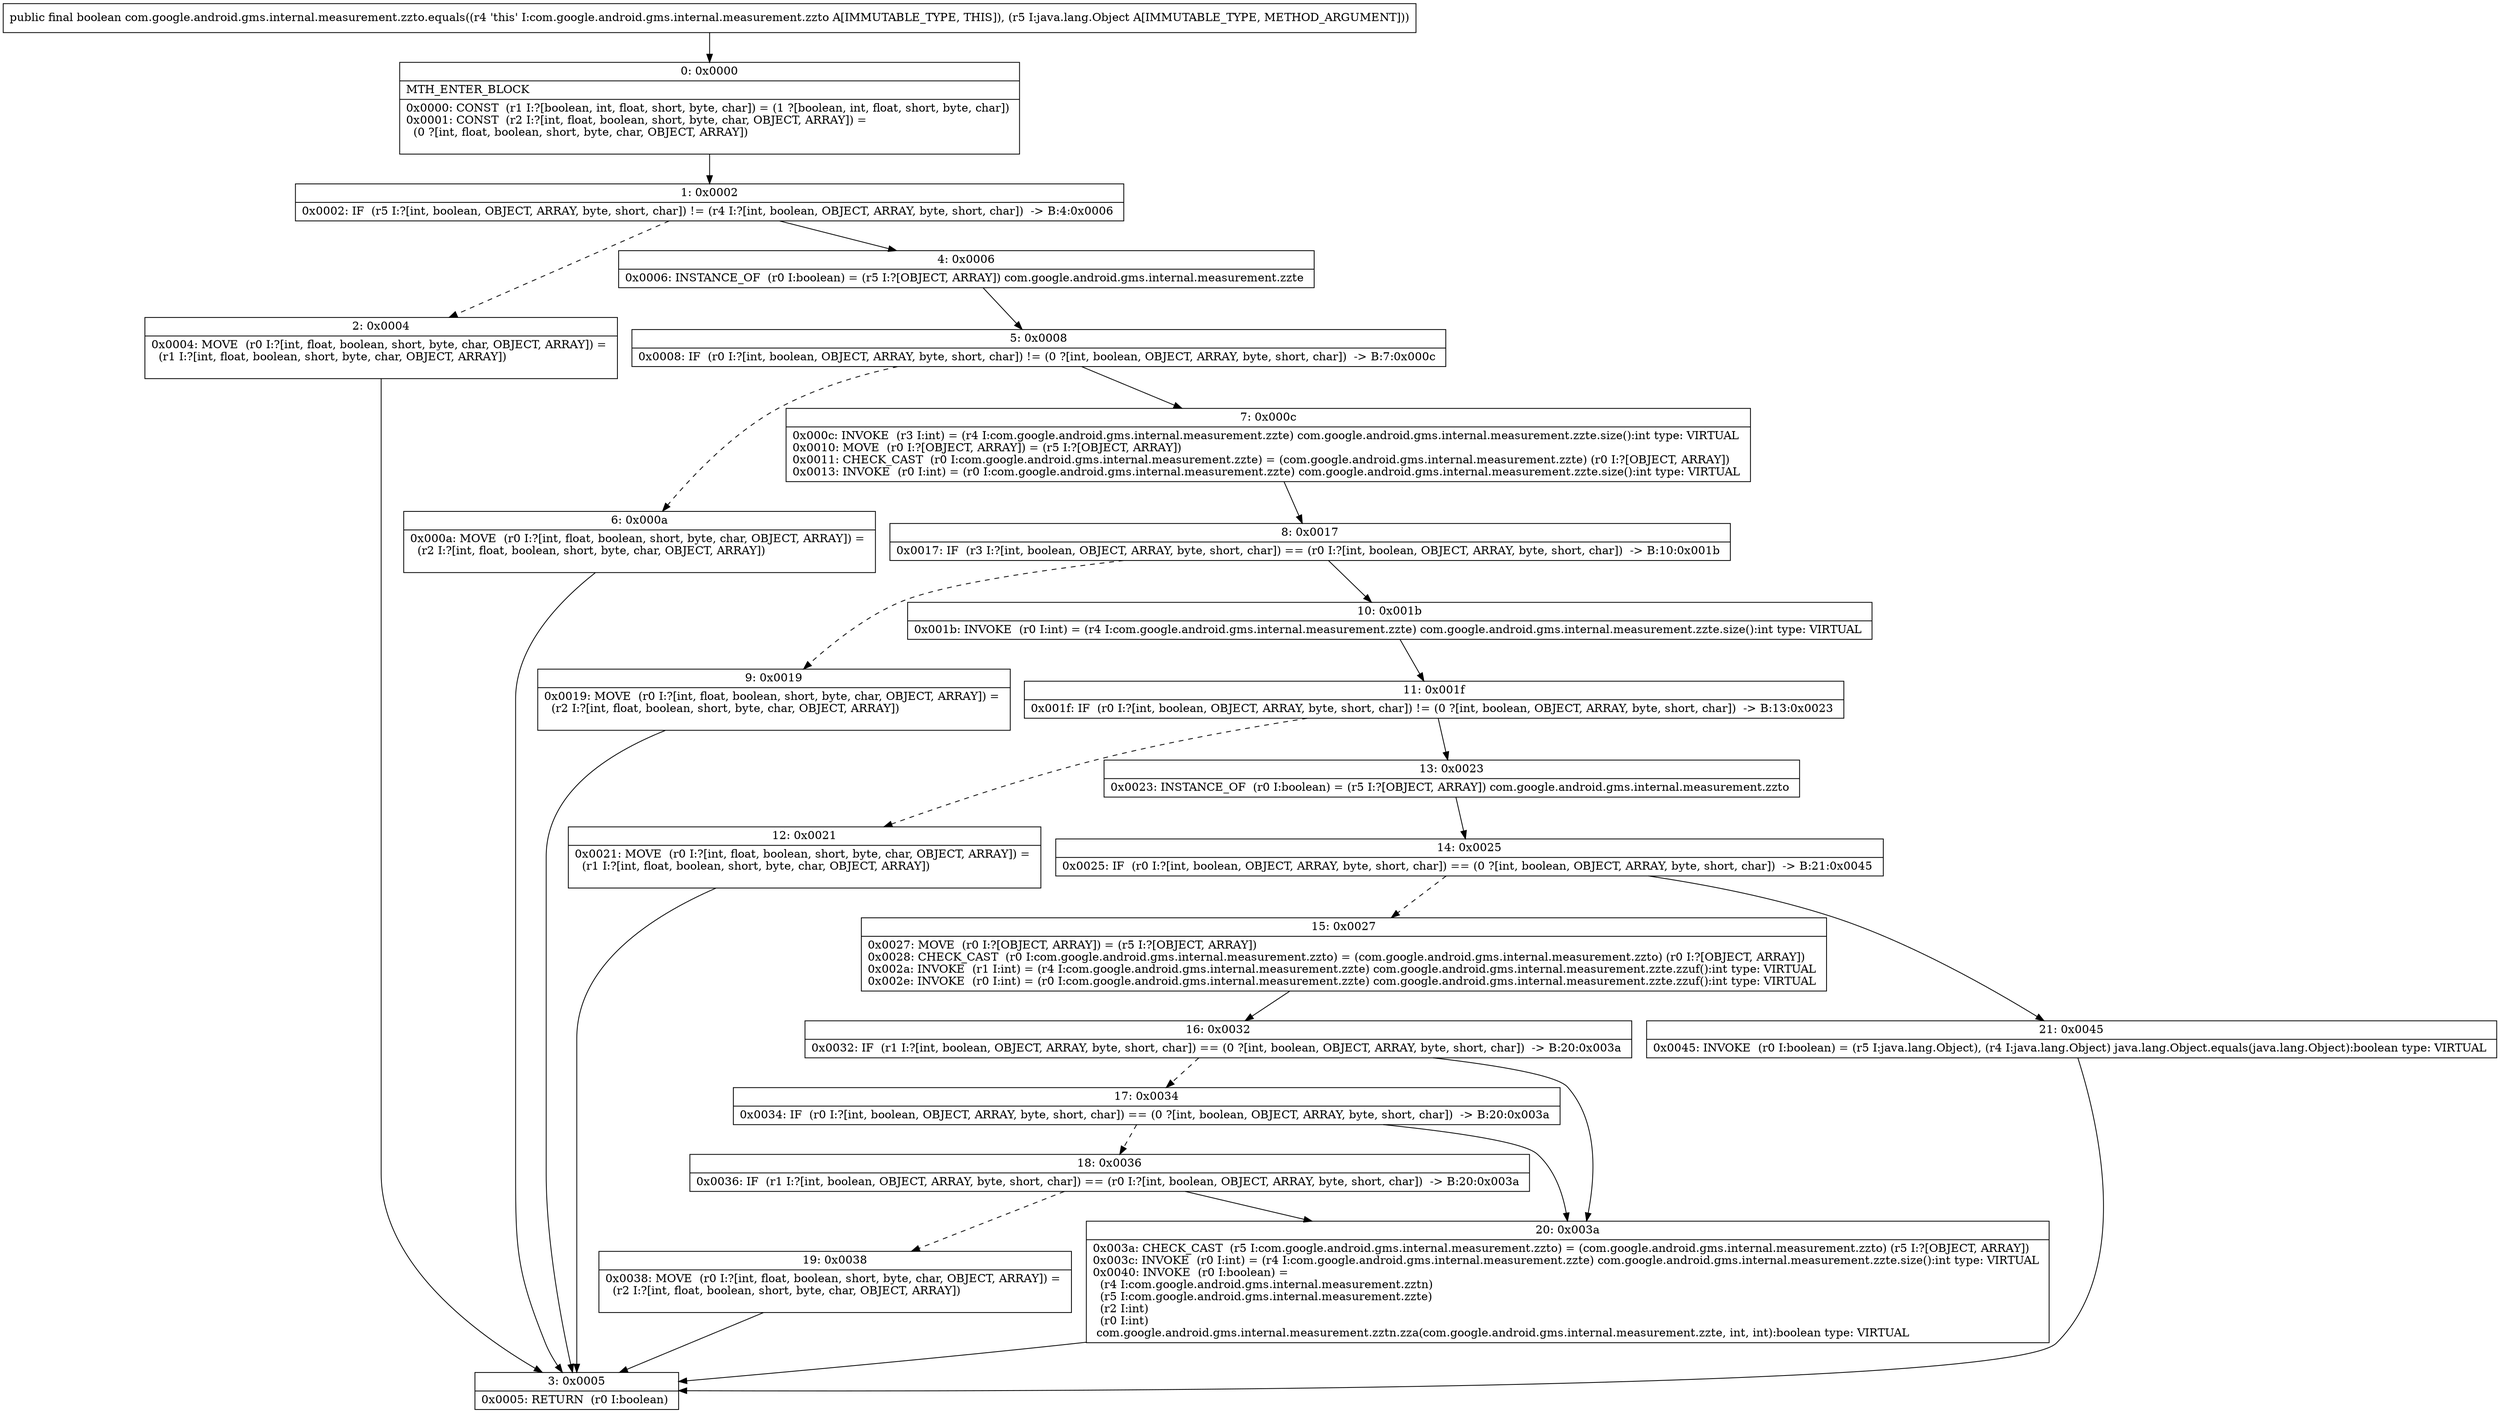 digraph "CFG forcom.google.android.gms.internal.measurement.zzto.equals(Ljava\/lang\/Object;)Z" {
Node_0 [shape=record,label="{0\:\ 0x0000|MTH_ENTER_BLOCK\l|0x0000: CONST  (r1 I:?[boolean, int, float, short, byte, char]) = (1 ?[boolean, int, float, short, byte, char]) \l0x0001: CONST  (r2 I:?[int, float, boolean, short, byte, char, OBJECT, ARRAY]) = \l  (0 ?[int, float, boolean, short, byte, char, OBJECT, ARRAY])\l \l}"];
Node_1 [shape=record,label="{1\:\ 0x0002|0x0002: IF  (r5 I:?[int, boolean, OBJECT, ARRAY, byte, short, char]) != (r4 I:?[int, boolean, OBJECT, ARRAY, byte, short, char])  \-\> B:4:0x0006 \l}"];
Node_2 [shape=record,label="{2\:\ 0x0004|0x0004: MOVE  (r0 I:?[int, float, boolean, short, byte, char, OBJECT, ARRAY]) = \l  (r1 I:?[int, float, boolean, short, byte, char, OBJECT, ARRAY])\l \l}"];
Node_3 [shape=record,label="{3\:\ 0x0005|0x0005: RETURN  (r0 I:boolean) \l}"];
Node_4 [shape=record,label="{4\:\ 0x0006|0x0006: INSTANCE_OF  (r0 I:boolean) = (r5 I:?[OBJECT, ARRAY]) com.google.android.gms.internal.measurement.zzte \l}"];
Node_5 [shape=record,label="{5\:\ 0x0008|0x0008: IF  (r0 I:?[int, boolean, OBJECT, ARRAY, byte, short, char]) != (0 ?[int, boolean, OBJECT, ARRAY, byte, short, char])  \-\> B:7:0x000c \l}"];
Node_6 [shape=record,label="{6\:\ 0x000a|0x000a: MOVE  (r0 I:?[int, float, boolean, short, byte, char, OBJECT, ARRAY]) = \l  (r2 I:?[int, float, boolean, short, byte, char, OBJECT, ARRAY])\l \l}"];
Node_7 [shape=record,label="{7\:\ 0x000c|0x000c: INVOKE  (r3 I:int) = (r4 I:com.google.android.gms.internal.measurement.zzte) com.google.android.gms.internal.measurement.zzte.size():int type: VIRTUAL \l0x0010: MOVE  (r0 I:?[OBJECT, ARRAY]) = (r5 I:?[OBJECT, ARRAY]) \l0x0011: CHECK_CAST  (r0 I:com.google.android.gms.internal.measurement.zzte) = (com.google.android.gms.internal.measurement.zzte) (r0 I:?[OBJECT, ARRAY]) \l0x0013: INVOKE  (r0 I:int) = (r0 I:com.google.android.gms.internal.measurement.zzte) com.google.android.gms.internal.measurement.zzte.size():int type: VIRTUAL \l}"];
Node_8 [shape=record,label="{8\:\ 0x0017|0x0017: IF  (r3 I:?[int, boolean, OBJECT, ARRAY, byte, short, char]) == (r0 I:?[int, boolean, OBJECT, ARRAY, byte, short, char])  \-\> B:10:0x001b \l}"];
Node_9 [shape=record,label="{9\:\ 0x0019|0x0019: MOVE  (r0 I:?[int, float, boolean, short, byte, char, OBJECT, ARRAY]) = \l  (r2 I:?[int, float, boolean, short, byte, char, OBJECT, ARRAY])\l \l}"];
Node_10 [shape=record,label="{10\:\ 0x001b|0x001b: INVOKE  (r0 I:int) = (r4 I:com.google.android.gms.internal.measurement.zzte) com.google.android.gms.internal.measurement.zzte.size():int type: VIRTUAL \l}"];
Node_11 [shape=record,label="{11\:\ 0x001f|0x001f: IF  (r0 I:?[int, boolean, OBJECT, ARRAY, byte, short, char]) != (0 ?[int, boolean, OBJECT, ARRAY, byte, short, char])  \-\> B:13:0x0023 \l}"];
Node_12 [shape=record,label="{12\:\ 0x0021|0x0021: MOVE  (r0 I:?[int, float, boolean, short, byte, char, OBJECT, ARRAY]) = \l  (r1 I:?[int, float, boolean, short, byte, char, OBJECT, ARRAY])\l \l}"];
Node_13 [shape=record,label="{13\:\ 0x0023|0x0023: INSTANCE_OF  (r0 I:boolean) = (r5 I:?[OBJECT, ARRAY]) com.google.android.gms.internal.measurement.zzto \l}"];
Node_14 [shape=record,label="{14\:\ 0x0025|0x0025: IF  (r0 I:?[int, boolean, OBJECT, ARRAY, byte, short, char]) == (0 ?[int, boolean, OBJECT, ARRAY, byte, short, char])  \-\> B:21:0x0045 \l}"];
Node_15 [shape=record,label="{15\:\ 0x0027|0x0027: MOVE  (r0 I:?[OBJECT, ARRAY]) = (r5 I:?[OBJECT, ARRAY]) \l0x0028: CHECK_CAST  (r0 I:com.google.android.gms.internal.measurement.zzto) = (com.google.android.gms.internal.measurement.zzto) (r0 I:?[OBJECT, ARRAY]) \l0x002a: INVOKE  (r1 I:int) = (r4 I:com.google.android.gms.internal.measurement.zzte) com.google.android.gms.internal.measurement.zzte.zzuf():int type: VIRTUAL \l0x002e: INVOKE  (r0 I:int) = (r0 I:com.google.android.gms.internal.measurement.zzte) com.google.android.gms.internal.measurement.zzte.zzuf():int type: VIRTUAL \l}"];
Node_16 [shape=record,label="{16\:\ 0x0032|0x0032: IF  (r1 I:?[int, boolean, OBJECT, ARRAY, byte, short, char]) == (0 ?[int, boolean, OBJECT, ARRAY, byte, short, char])  \-\> B:20:0x003a \l}"];
Node_17 [shape=record,label="{17\:\ 0x0034|0x0034: IF  (r0 I:?[int, boolean, OBJECT, ARRAY, byte, short, char]) == (0 ?[int, boolean, OBJECT, ARRAY, byte, short, char])  \-\> B:20:0x003a \l}"];
Node_18 [shape=record,label="{18\:\ 0x0036|0x0036: IF  (r1 I:?[int, boolean, OBJECT, ARRAY, byte, short, char]) == (r0 I:?[int, boolean, OBJECT, ARRAY, byte, short, char])  \-\> B:20:0x003a \l}"];
Node_19 [shape=record,label="{19\:\ 0x0038|0x0038: MOVE  (r0 I:?[int, float, boolean, short, byte, char, OBJECT, ARRAY]) = \l  (r2 I:?[int, float, boolean, short, byte, char, OBJECT, ARRAY])\l \l}"];
Node_20 [shape=record,label="{20\:\ 0x003a|0x003a: CHECK_CAST  (r5 I:com.google.android.gms.internal.measurement.zzto) = (com.google.android.gms.internal.measurement.zzto) (r5 I:?[OBJECT, ARRAY]) \l0x003c: INVOKE  (r0 I:int) = (r4 I:com.google.android.gms.internal.measurement.zzte) com.google.android.gms.internal.measurement.zzte.size():int type: VIRTUAL \l0x0040: INVOKE  (r0 I:boolean) = \l  (r4 I:com.google.android.gms.internal.measurement.zztn)\l  (r5 I:com.google.android.gms.internal.measurement.zzte)\l  (r2 I:int)\l  (r0 I:int)\l com.google.android.gms.internal.measurement.zztn.zza(com.google.android.gms.internal.measurement.zzte, int, int):boolean type: VIRTUAL \l}"];
Node_21 [shape=record,label="{21\:\ 0x0045|0x0045: INVOKE  (r0 I:boolean) = (r5 I:java.lang.Object), (r4 I:java.lang.Object) java.lang.Object.equals(java.lang.Object):boolean type: VIRTUAL \l}"];
MethodNode[shape=record,label="{public final boolean com.google.android.gms.internal.measurement.zzto.equals((r4 'this' I:com.google.android.gms.internal.measurement.zzto A[IMMUTABLE_TYPE, THIS]), (r5 I:java.lang.Object A[IMMUTABLE_TYPE, METHOD_ARGUMENT])) }"];
MethodNode -> Node_0;
Node_0 -> Node_1;
Node_1 -> Node_2[style=dashed];
Node_1 -> Node_4;
Node_2 -> Node_3;
Node_4 -> Node_5;
Node_5 -> Node_6[style=dashed];
Node_5 -> Node_7;
Node_6 -> Node_3;
Node_7 -> Node_8;
Node_8 -> Node_9[style=dashed];
Node_8 -> Node_10;
Node_9 -> Node_3;
Node_10 -> Node_11;
Node_11 -> Node_12[style=dashed];
Node_11 -> Node_13;
Node_12 -> Node_3;
Node_13 -> Node_14;
Node_14 -> Node_15[style=dashed];
Node_14 -> Node_21;
Node_15 -> Node_16;
Node_16 -> Node_17[style=dashed];
Node_16 -> Node_20;
Node_17 -> Node_18[style=dashed];
Node_17 -> Node_20;
Node_18 -> Node_19[style=dashed];
Node_18 -> Node_20;
Node_19 -> Node_3;
Node_20 -> Node_3;
Node_21 -> Node_3;
}


